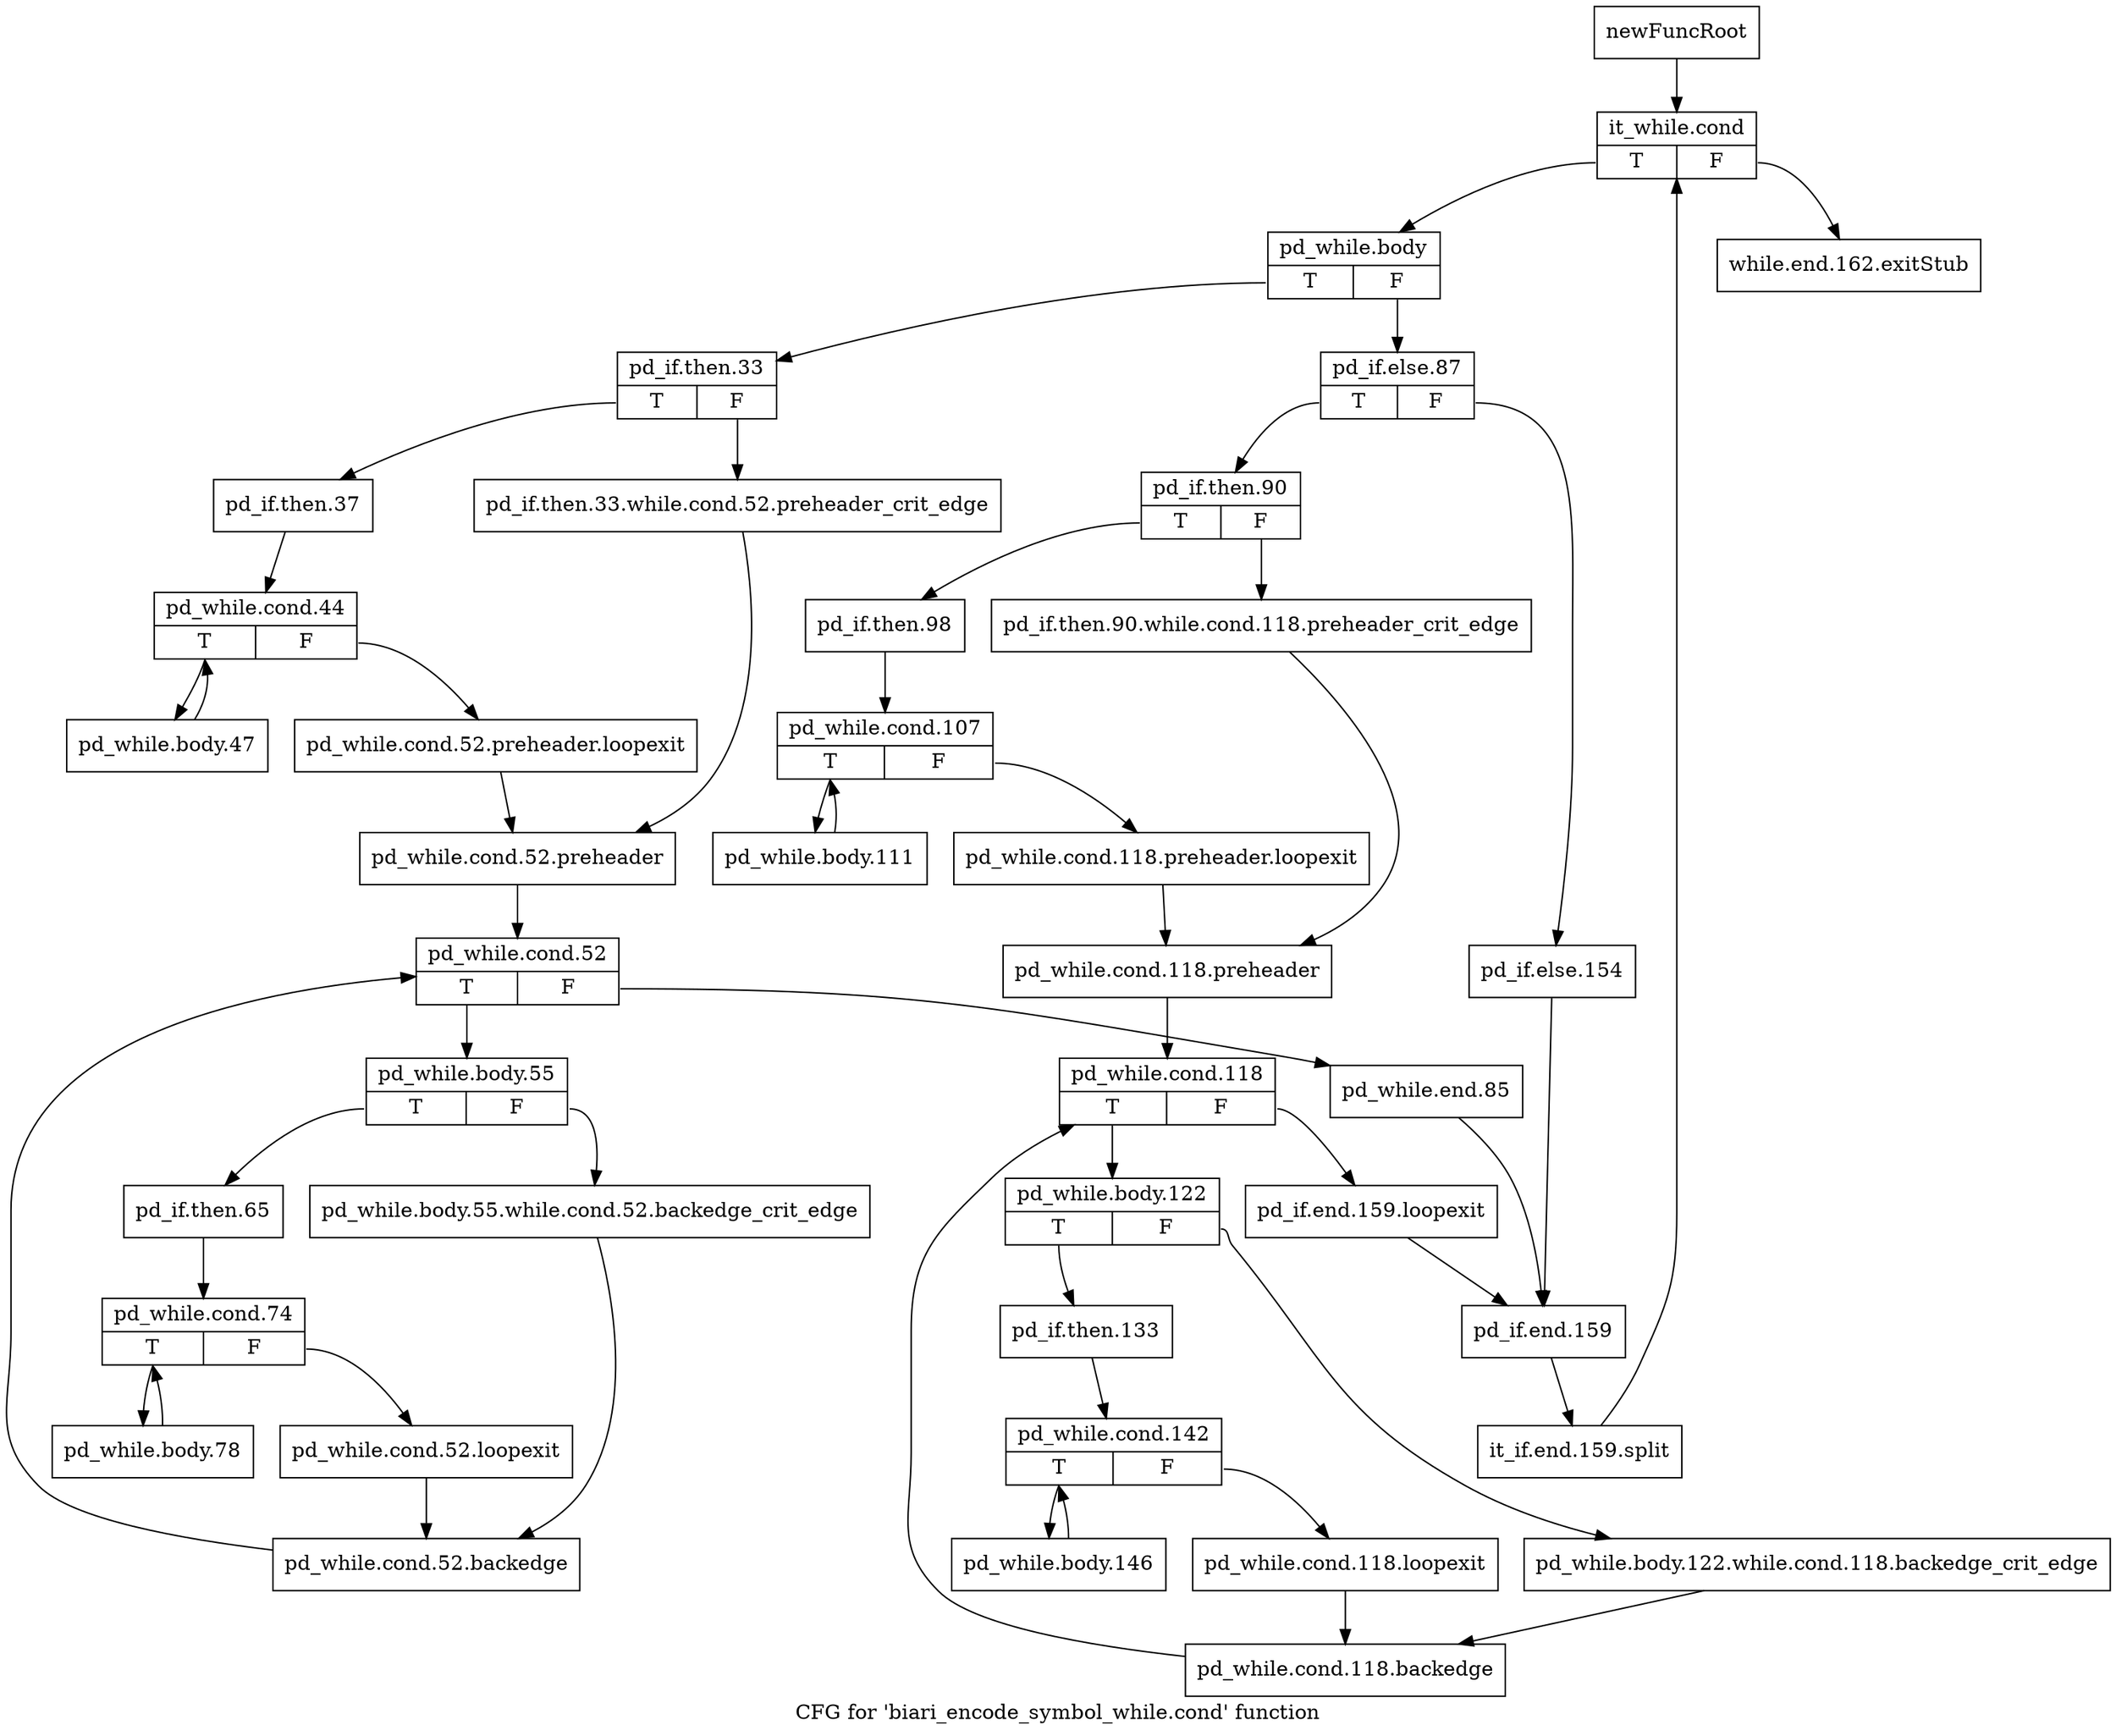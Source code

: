 digraph "CFG for 'biari_encode_symbol_while.cond' function" {
	label="CFG for 'biari_encode_symbol_while.cond' function";

	Node0x218b7a0 [shape=record,label="{newFuncRoot}"];
	Node0x218b7a0 -> Node0x218b840;
	Node0x218b7f0 [shape=record,label="{while.end.162.exitStub}"];
	Node0x218b840 [shape=record,label="{it_while.cond|{<s0>T|<s1>F}}"];
	Node0x218b840:s0 -> Node0x218b890;
	Node0x218b840:s1 -> Node0x218b7f0;
	Node0x218b890 [shape=record,label="{pd_while.body|{<s0>T|<s1>F}}"];
	Node0x218b890:s0 -> Node0x218be80;
	Node0x218b890:s1 -> Node0x218b8e0;
	Node0x218b8e0 [shape=record,label="{pd_if.else.87|{<s0>T|<s1>F}}"];
	Node0x218b8e0:s0 -> Node0x218b980;
	Node0x218b8e0:s1 -> Node0x218b930;
	Node0x218b930 [shape=record,label="{pd_if.else.154}"];
	Node0x218b930 -> Node0x218c100;
	Node0x218b980 [shape=record,label="{pd_if.then.90|{<s0>T|<s1>F}}"];
	Node0x218b980:s0 -> Node0x218ba20;
	Node0x218b980:s1 -> Node0x218b9d0;
	Node0x218b9d0 [shape=record,label="{pd_if.then.90.while.cond.118.preheader_crit_edge}"];
	Node0x218b9d0 -> Node0x218bb10;
	Node0x218ba20 [shape=record,label="{pd_if.then.98}"];
	Node0x218ba20 -> Node0x218ba70;
	Node0x218ba70 [shape=record,label="{pd_while.cond.107|{<s0>T|<s1>F}}"];
	Node0x218ba70:s0 -> Node0x218be30;
	Node0x218ba70:s1 -> Node0x218bac0;
	Node0x218bac0 [shape=record,label="{pd_while.cond.118.preheader.loopexit}"];
	Node0x218bac0 -> Node0x218bb10;
	Node0x218bb10 [shape=record,label="{pd_while.cond.118.preheader}"];
	Node0x218bb10 -> Node0x218bb60;
	Node0x218bb60 [shape=record,label="{pd_while.cond.118|{<s0>T|<s1>F}}"];
	Node0x218bb60:s0 -> Node0x218bc00;
	Node0x218bb60:s1 -> Node0x218bbb0;
	Node0x218bbb0 [shape=record,label="{pd_if.end.159.loopexit}"];
	Node0x218bbb0 -> Node0x218c100;
	Node0x218bc00 [shape=record,label="{pd_while.body.122|{<s0>T|<s1>F}}"];
	Node0x218bc00:s0 -> Node0x218bca0;
	Node0x218bc00:s1 -> Node0x218bc50;
	Node0x218bc50 [shape=record,label="{pd_while.body.122.while.cond.118.backedge_crit_edge}"];
	Node0x218bc50 -> Node0x218bd90;
	Node0x218bca0 [shape=record,label="{pd_if.then.133}"];
	Node0x218bca0 -> Node0x218bcf0;
	Node0x218bcf0 [shape=record,label="{pd_while.cond.142|{<s0>T|<s1>F}}"];
	Node0x218bcf0:s0 -> Node0x218bde0;
	Node0x218bcf0:s1 -> Node0x218bd40;
	Node0x218bd40 [shape=record,label="{pd_while.cond.118.loopexit}"];
	Node0x218bd40 -> Node0x218bd90;
	Node0x218bd90 [shape=record,label="{pd_while.cond.118.backedge}"];
	Node0x218bd90 -> Node0x218bb60;
	Node0x218bde0 [shape=record,label="{pd_while.body.146}"];
	Node0x218bde0 -> Node0x218bcf0;
	Node0x218be30 [shape=record,label="{pd_while.body.111}"];
	Node0x218be30 -> Node0x218ba70;
	Node0x218be80 [shape=record,label="{pd_if.then.33|{<s0>T|<s1>F}}"];
	Node0x218be80:s0 -> Node0x218bf20;
	Node0x218be80:s1 -> Node0x218bed0;
	Node0x218bed0 [shape=record,label="{pd_if.then.33.while.cond.52.preheader_crit_edge}"];
	Node0x218bed0 -> Node0x218c010;
	Node0x218bf20 [shape=record,label="{pd_if.then.37}"];
	Node0x218bf20 -> Node0x218bf70;
	Node0x218bf70 [shape=record,label="{pd_while.cond.44|{<s0>T|<s1>F}}"];
	Node0x218bf70:s0 -> Node0x218c380;
	Node0x218bf70:s1 -> Node0x218bfc0;
	Node0x218bfc0 [shape=record,label="{pd_while.cond.52.preheader.loopexit}"];
	Node0x218bfc0 -> Node0x218c010;
	Node0x218c010 [shape=record,label="{pd_while.cond.52.preheader}"];
	Node0x218c010 -> Node0x218c060;
	Node0x218c060 [shape=record,label="{pd_while.cond.52|{<s0>T|<s1>F}}"];
	Node0x218c060:s0 -> Node0x218c150;
	Node0x218c060:s1 -> Node0x218c0b0;
	Node0x218c0b0 [shape=record,label="{pd_while.end.85}"];
	Node0x218c0b0 -> Node0x218c100;
	Node0x218c100 [shape=record,label="{pd_if.end.159}"];
	Node0x218c100 -> Node0x34dbbd0;
	Node0x34dbbd0 [shape=record,label="{it_if.end.159.split}"];
	Node0x34dbbd0 -> Node0x218b840;
	Node0x218c150 [shape=record,label="{pd_while.body.55|{<s0>T|<s1>F}}"];
	Node0x218c150:s0 -> Node0x218c1f0;
	Node0x218c150:s1 -> Node0x218c1a0;
	Node0x218c1a0 [shape=record,label="{pd_while.body.55.while.cond.52.backedge_crit_edge}"];
	Node0x218c1a0 -> Node0x218c2e0;
	Node0x218c1f0 [shape=record,label="{pd_if.then.65}"];
	Node0x218c1f0 -> Node0x218c240;
	Node0x218c240 [shape=record,label="{pd_while.cond.74|{<s0>T|<s1>F}}"];
	Node0x218c240:s0 -> Node0x218c330;
	Node0x218c240:s1 -> Node0x218c290;
	Node0x218c290 [shape=record,label="{pd_while.cond.52.loopexit}"];
	Node0x218c290 -> Node0x218c2e0;
	Node0x218c2e0 [shape=record,label="{pd_while.cond.52.backedge}"];
	Node0x218c2e0 -> Node0x218c060;
	Node0x218c330 [shape=record,label="{pd_while.body.78}"];
	Node0x218c330 -> Node0x218c240;
	Node0x218c380 [shape=record,label="{pd_while.body.47}"];
	Node0x218c380 -> Node0x218bf70;
}
